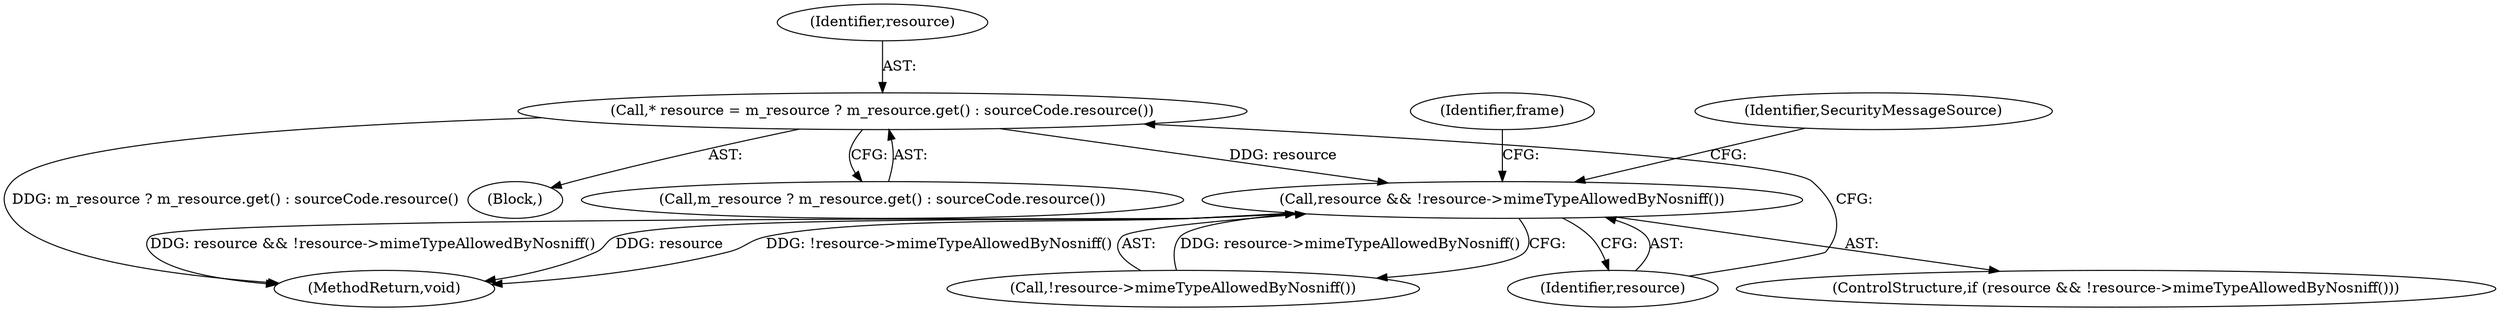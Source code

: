 digraph "0_Chrome_ed6f4545a2a345697e07908c887333f5bdcc97a3@pointer" {
"1000150" [label="(Call,* resource = m_resource ? m_resource.get() : sourceCode.resource())"];
"1000157" [label="(Call,resource && !resource->mimeTypeAllowedByNosniff())"];
"1000215" [label="(MethodReturn,void)"];
"1000157" [label="(Call,resource && !resource->mimeTypeAllowedByNosniff())"];
"1000176" [label="(Identifier,frame)"];
"1000163" [label="(Identifier,SecurityMessageSource)"];
"1000159" [label="(Call,!resource->mimeTypeAllowedByNosniff())"];
"1000150" [label="(Call,* resource = m_resource ? m_resource.get() : sourceCode.resource())"];
"1000148" [label="(Block,)"];
"1000158" [label="(Identifier,resource)"];
"1000152" [label="(Call,m_resource ? m_resource.get() : sourceCode.resource())"];
"1000151" [label="(Identifier,resource)"];
"1000156" [label="(ControlStructure,if (resource && !resource->mimeTypeAllowedByNosniff()))"];
"1000150" -> "1000148"  [label="AST: "];
"1000150" -> "1000152"  [label="CFG: "];
"1000151" -> "1000150"  [label="AST: "];
"1000152" -> "1000150"  [label="AST: "];
"1000158" -> "1000150"  [label="CFG: "];
"1000150" -> "1000215"  [label="DDG: m_resource ? m_resource.get() : sourceCode.resource()"];
"1000150" -> "1000157"  [label="DDG: resource"];
"1000157" -> "1000156"  [label="AST: "];
"1000157" -> "1000158"  [label="CFG: "];
"1000157" -> "1000159"  [label="CFG: "];
"1000158" -> "1000157"  [label="AST: "];
"1000159" -> "1000157"  [label="AST: "];
"1000163" -> "1000157"  [label="CFG: "];
"1000176" -> "1000157"  [label="CFG: "];
"1000157" -> "1000215"  [label="DDG: !resource->mimeTypeAllowedByNosniff()"];
"1000157" -> "1000215"  [label="DDG: resource && !resource->mimeTypeAllowedByNosniff()"];
"1000157" -> "1000215"  [label="DDG: resource"];
"1000159" -> "1000157"  [label="DDG: resource->mimeTypeAllowedByNosniff()"];
}
